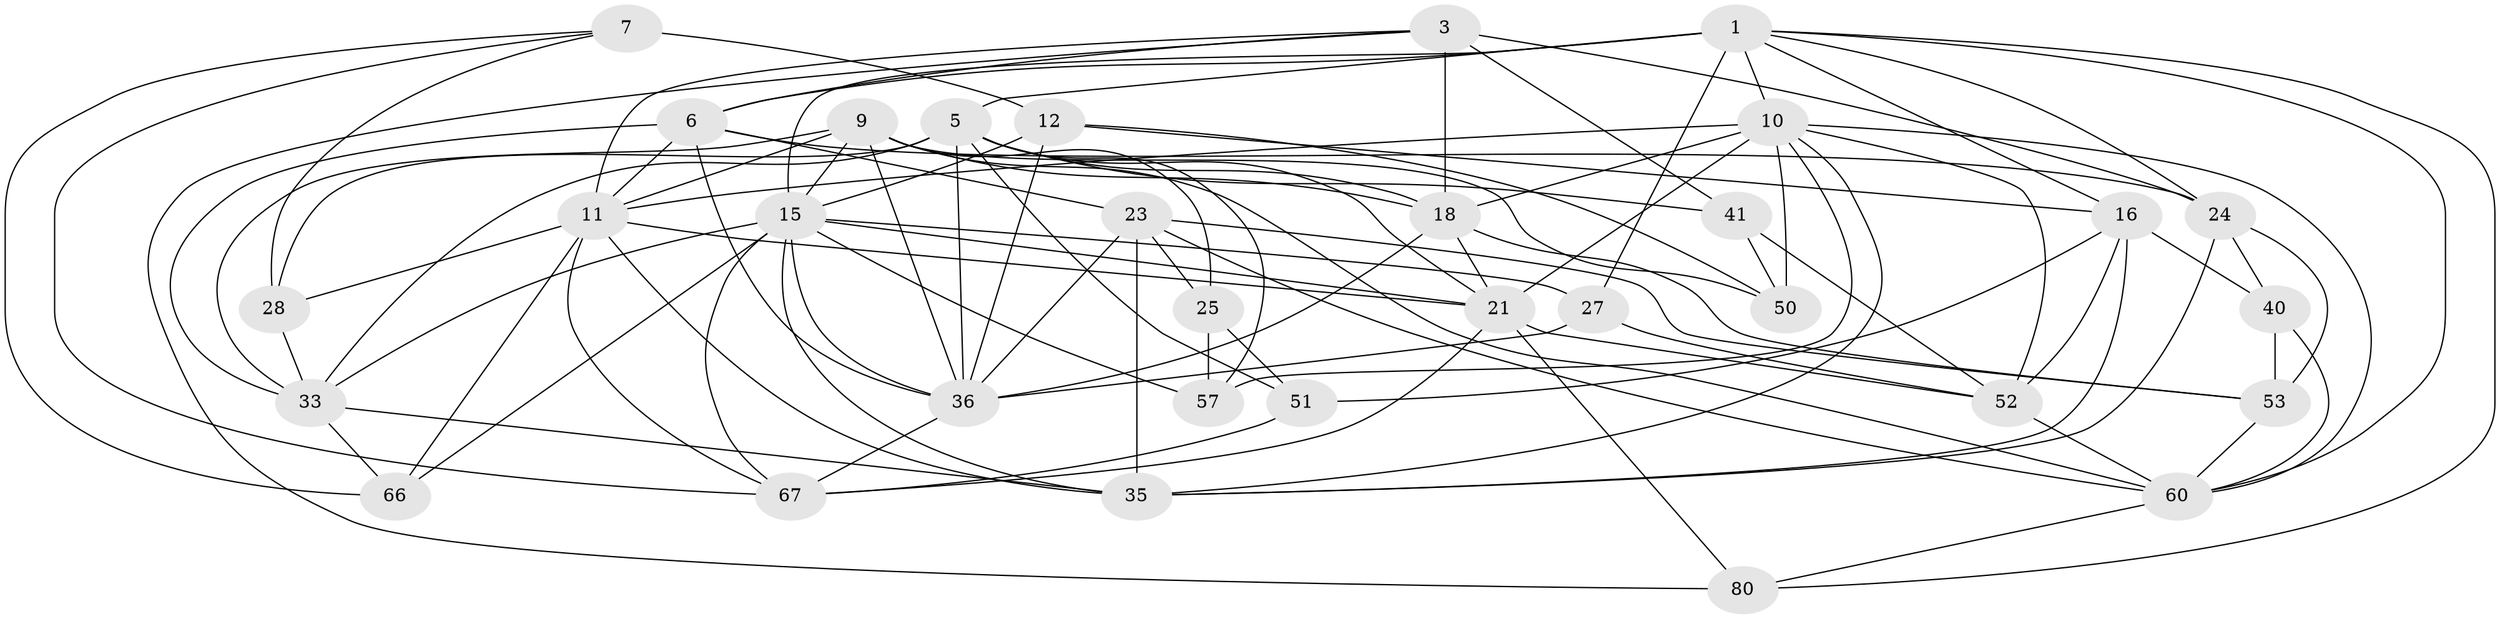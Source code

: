 // original degree distribution, {4: 1.0}
// Generated by graph-tools (version 1.1) at 2025/20/03/04/25 18:20:59]
// undirected, 32 vertices, 99 edges
graph export_dot {
graph [start="1"]
  node [color=gray90,style=filled];
  1 [super="+19+2"];
  3 [super="+42+4"];
  5 [super="+58+13+48"];
  6 [super="+20+22"];
  7 [super="+8"];
  9 [super="+56+47"];
  10 [super="+70+59"];
  11 [super="+55+38"];
  12 [super="+17+14+79"];
  15 [super="+32+75+26+74"];
  16 [super="+30"];
  18 [super="+45+37"];
  21 [super="+31+44"];
  23 [super="+62+29"];
  24 [super="+34"];
  25;
  27;
  28;
  33 [super="+61+63"];
  35 [super="+39"];
  36 [super="+78+43"];
  40;
  41;
  50;
  51;
  52 [super="+54"];
  53 [super="+71"];
  57;
  60 [super="+76+65"];
  66;
  67 [super="+72"];
  80;
  1 -- 15 [weight=2];
  1 -- 80;
  1 -- 27;
  1 -- 6;
  1 -- 16;
  1 -- 5;
  1 -- 24;
  1 -- 10;
  1 -- 60;
  3 -- 24;
  3 -- 11;
  3 -- 6;
  3 -- 18 [weight=3];
  3 -- 80;
  3 -- 41;
  5 -- 51;
  5 -- 21;
  5 -- 18 [weight=2];
  5 -- 28;
  5 -- 33;
  5 -- 36;
  5 -- 41;
  5 -- 57;
  6 -- 33 [weight=2];
  6 -- 24;
  6 -- 36;
  6 -- 11;
  6 -- 23;
  7 -- 67;
  7 -- 66;
  7 -- 28;
  7 -- 12 [weight=3];
  9 -- 15;
  9 -- 11;
  9 -- 36;
  9 -- 60;
  9 -- 50;
  9 -- 25;
  9 -- 18;
  9 -- 33;
  10 -- 57;
  10 -- 50;
  10 -- 11 [weight=2];
  10 -- 18;
  10 -- 21;
  10 -- 60;
  10 -- 52;
  10 -- 35;
  11 -- 67;
  11 -- 66;
  11 -- 21;
  11 -- 28;
  11 -- 35;
  12 -- 50;
  12 -- 36 [weight=2];
  12 -- 16;
  12 -- 15 [weight=3];
  15 -- 66;
  15 -- 21;
  15 -- 27;
  15 -- 67;
  15 -- 35;
  15 -- 57;
  15 -- 36;
  15 -- 33;
  16 -- 51;
  16 -- 52;
  16 -- 40;
  16 -- 35;
  18 -- 36;
  18 -- 21;
  18 -- 53;
  21 -- 67;
  21 -- 80;
  21 -- 52;
  23 -- 53 [weight=2];
  23 -- 35 [weight=2];
  23 -- 60;
  23 -- 36;
  23 -- 25;
  24 -- 40;
  24 -- 53;
  24 -- 35;
  25 -- 51;
  25 -- 57;
  27 -- 52;
  27 -- 36;
  28 -- 33;
  33 -- 66;
  33 -- 35;
  36 -- 67;
  40 -- 53;
  40 -- 60;
  41 -- 50;
  41 -- 52;
  51 -- 67;
  52 -- 60;
  53 -- 60;
  60 -- 80;
}
